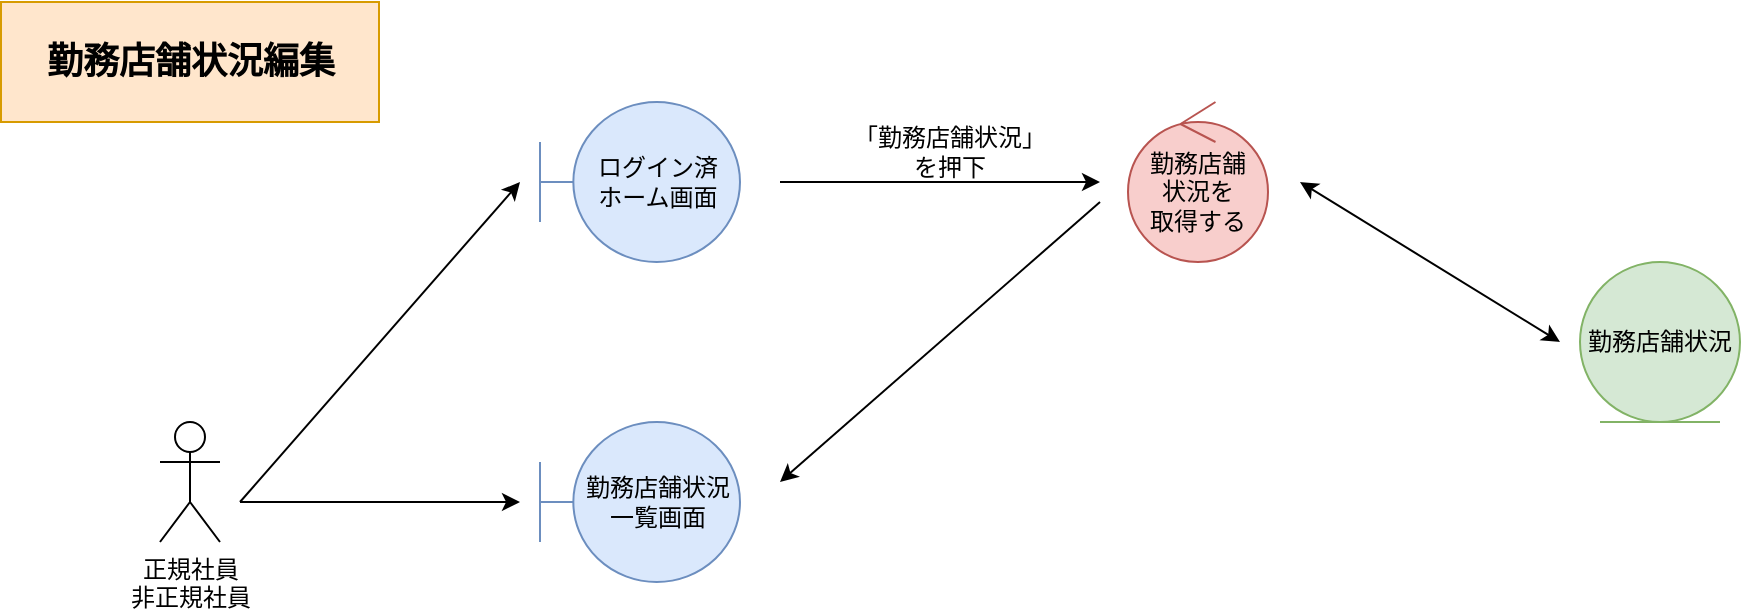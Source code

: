 <mxfile pages="2">
    <diagram id="VOnuF-aF7cOuCYB0CzTn" name="勤務店舗状況参照">
        <mxGraphModel dx="1641" dy="339" grid="1" gridSize="10" guides="1" tooltips="1" connect="1" arrows="1" fold="1" page="1" pageScale="1" pageWidth="827" pageHeight="1169" math="0" shadow="0">
            <root>
                <mxCell id="0"/>
                <mxCell id="1" parent="0"/>
                <mxCell id="s2vveAGJb5CMozrWT6xV-1" value="正規社員&lt;br&gt;非正規社員" style="shape=umlActor;verticalLabelPosition=bottom;verticalAlign=top;html=1;" parent="1" vertex="1">
                    <mxGeometry x="-70" y="280" width="30" height="60" as="geometry"/>
                </mxCell>
                <mxCell id="s2vveAGJb5CMozrWT6xV-2" value="ログイン済&lt;br&gt;ホーム画面" style="shape=umlBoundary;whiteSpace=wrap;html=1;fillColor=#dae8fc;strokeColor=#6c8ebf;" parent="1" vertex="1">
                    <mxGeometry x="120" y="120" width="100" height="80" as="geometry"/>
                </mxCell>
                <mxCell id="s2vveAGJb5CMozrWT6xV-3" value="勤務店舗状況&lt;br&gt;一覧画面" style="shape=umlBoundary;whiteSpace=wrap;html=1;fillColor=#dae8fc;strokeColor=#6c8ebf;" parent="1" vertex="1">
                    <mxGeometry x="120" y="280" width="100" height="80" as="geometry"/>
                </mxCell>
                <mxCell id="s2vveAGJb5CMozrWT6xV-4" value="" style="endArrow=classic;html=1;rounded=0;" parent="1" edge="1">
                    <mxGeometry width="50" height="50" relative="1" as="geometry">
                        <mxPoint x="-30.0" y="320" as="sourcePoint"/>
                        <mxPoint x="110" y="160.0" as="targetPoint"/>
                    </mxGeometry>
                </mxCell>
                <mxCell id="s2vveAGJb5CMozrWT6xV-5" value="「勤務店舗状況」&lt;br&gt;を押下" style="text;html=1;strokeColor=none;fillColor=none;align=center;verticalAlign=middle;whiteSpace=wrap;rounded=0;" parent="1" vertex="1">
                    <mxGeometry x="250" y="130" width="150" height="30" as="geometry"/>
                </mxCell>
                <mxCell id="s2vveAGJb5CMozrWT6xV-6" value="勤務店舗&lt;br&gt;状況を&lt;br&gt;取得する" style="ellipse;shape=umlControl;whiteSpace=wrap;html=1;fillColor=#f8cecc;strokeColor=#b85450;" parent="1" vertex="1">
                    <mxGeometry x="414" y="120" width="70" height="80" as="geometry"/>
                </mxCell>
                <mxCell id="s2vveAGJb5CMozrWT6xV-7" value="" style="endArrow=classic;html=1;rounded=0;startArrow=none;startFill=0;" parent="1" edge="1">
                    <mxGeometry width="50" height="50" relative="1" as="geometry">
                        <mxPoint x="240" y="160.0" as="sourcePoint"/>
                        <mxPoint x="400" y="160.0" as="targetPoint"/>
                    </mxGeometry>
                </mxCell>
                <mxCell id="s2vveAGJb5CMozrWT6xV-8" value="勤務店舗状況" style="ellipse;shape=umlEntity;whiteSpace=wrap;html=1;fillColor=#d5e8d4;strokeColor=#82b366;" parent="1" vertex="1">
                    <mxGeometry x="640" y="200" width="80" height="80" as="geometry"/>
                </mxCell>
                <mxCell id="s2vveAGJb5CMozrWT6xV-9" value="" style="endArrow=classic;html=1;rounded=0;startArrow=classic;startFill=1;" parent="1" edge="1">
                    <mxGeometry width="50" height="50" relative="1" as="geometry">
                        <mxPoint x="500" y="160.0" as="sourcePoint"/>
                        <mxPoint x="630" y="240.0" as="targetPoint"/>
                    </mxGeometry>
                </mxCell>
                <mxCell id="s2vveAGJb5CMozrWT6xV-10" value="" style="endArrow=classic;html=1;rounded=0;" parent="1" edge="1">
                    <mxGeometry width="50" height="50" relative="1" as="geometry">
                        <mxPoint x="-30.0" y="320" as="sourcePoint"/>
                        <mxPoint x="110" y="320" as="targetPoint"/>
                    </mxGeometry>
                </mxCell>
                <mxCell id="s2vveAGJb5CMozrWT6xV-11" value="" style="endArrow=classic;html=1;rounded=0;" parent="1" edge="1">
                    <mxGeometry width="50" height="50" relative="1" as="geometry">
                        <mxPoint x="400" y="170.0" as="sourcePoint"/>
                        <mxPoint x="240" y="310" as="targetPoint"/>
                    </mxGeometry>
                </mxCell>
                <mxCell id="2" value="勤務店舗状況編集" style="rounded=0;whiteSpace=wrap;html=1;fillColor=#ffe6cc;strokeColor=#d79b00;fontStyle=1;fontSize=18;" vertex="1" parent="1">
                    <mxGeometry x="-149.5" y="70" width="189" height="60" as="geometry"/>
                </mxCell>
            </root>
        </mxGraphModel>
    </diagram>
    <diagram id="Nu1HsQQRUUZ-k-Noi1yZ" name="勤務店舗状況編集">
        <mxGraphModel dx="1553" dy="430" grid="1" gridSize="10" guides="1" tooltips="1" connect="1" arrows="1" fold="1" page="1" pageScale="1" pageWidth="827" pageHeight="1169" math="0" shadow="0">
            <root>
                <mxCell id="TD7p9iA7MllBgANEwws7-0"/>
                <mxCell id="TD7p9iA7MllBgANEwws7-1" parent="TD7p9iA7MllBgANEwws7-0"/>
                <mxCell id="bLwl371dbJhzQvK6kAyr-0" value="正規社員&lt;br&gt;非正規社員" style="shape=umlActor;verticalLabelPosition=bottom;verticalAlign=top;html=1;" vertex="1" parent="TD7p9iA7MllBgANEwws7-1">
                    <mxGeometry x="-70" y="280" width="30" height="60" as="geometry"/>
                </mxCell>
                <mxCell id="bLwl371dbJhzQvK6kAyr-1" value="ログイン済&lt;br&gt;ホーム画面" style="shape=umlBoundary;whiteSpace=wrap;html=1;fillColor=#dae8fc;strokeColor=#6c8ebf;" vertex="1" parent="TD7p9iA7MllBgANEwws7-1">
                    <mxGeometry x="120" y="120" width="100" height="80" as="geometry"/>
                </mxCell>
                <mxCell id="bLwl371dbJhzQvK6kAyr-2" value="勤務店舗状況&lt;br&gt;一覧画面" style="shape=umlBoundary;whiteSpace=wrap;html=1;fillColor=#dae8fc;strokeColor=#6c8ebf;" vertex="1" parent="TD7p9iA7MllBgANEwws7-1">
                    <mxGeometry x="120" y="280" width="100" height="80" as="geometry"/>
                </mxCell>
                <mxCell id="bLwl371dbJhzQvK6kAyr-3" value="" style="endArrow=classic;html=1;rounded=0;" edge="1" parent="TD7p9iA7MllBgANEwws7-1">
                    <mxGeometry width="50" height="50" relative="1" as="geometry">
                        <mxPoint x="-30.0" y="320" as="sourcePoint"/>
                        <mxPoint x="110.0" y="160" as="targetPoint"/>
                    </mxGeometry>
                </mxCell>
                <mxCell id="bLwl371dbJhzQvK6kAyr-4" value="「勤務店舗状況」&lt;br&gt;を押下" style="text;html=1;strokeColor=none;fillColor=none;align=center;verticalAlign=middle;whiteSpace=wrap;rounded=0;" vertex="1" parent="TD7p9iA7MllBgANEwws7-1">
                    <mxGeometry x="250" y="130" width="150" height="30" as="geometry"/>
                </mxCell>
                <mxCell id="bLwl371dbJhzQvK6kAyr-5" value="勤務店舗&lt;br&gt;状況を&lt;br&gt;取得する" style="ellipse;shape=umlControl;whiteSpace=wrap;html=1;fillColor=#f8cecc;strokeColor=#b85450;" vertex="1" parent="TD7p9iA7MllBgANEwws7-1">
                    <mxGeometry x="414" y="120" width="70" height="80" as="geometry"/>
                </mxCell>
                <mxCell id="bLwl371dbJhzQvK6kAyr-6" value="" style="endArrow=classic;html=1;rounded=0;startArrow=classic;startFill=1;" edge="1" parent="TD7p9iA7MllBgANEwws7-1">
                    <mxGeometry width="50" height="50" relative="1" as="geometry">
                        <mxPoint x="240.0" y="160" as="sourcePoint"/>
                        <mxPoint x="400.0" y="160" as="targetPoint"/>
                    </mxGeometry>
                </mxCell>
                <mxCell id="bLwl371dbJhzQvK6kAyr-7" value="勤務店舗状況" style="ellipse;shape=umlEntity;whiteSpace=wrap;html=1;fillColor=#d5e8d4;strokeColor=#82b366;" vertex="1" parent="TD7p9iA7MllBgANEwws7-1">
                    <mxGeometry x="640" y="200" width="80" height="80" as="geometry"/>
                </mxCell>
                <mxCell id="bLwl371dbJhzQvK6kAyr-8" value="" style="endArrow=classic;html=1;rounded=0;startArrow=classic;startFill=1;" edge="1" parent="TD7p9iA7MllBgANEwws7-1">
                    <mxGeometry width="50" height="50" relative="1" as="geometry">
                        <mxPoint x="500.0" y="160" as="sourcePoint"/>
                        <mxPoint x="630.0" y="240" as="targetPoint"/>
                    </mxGeometry>
                </mxCell>
                <mxCell id="bLwl371dbJhzQvK6kAyr-9" value="" style="endArrow=classic;html=1;rounded=0;" edge="1" parent="TD7p9iA7MllBgANEwws7-1">
                    <mxGeometry width="50" height="50" relative="1" as="geometry">
                        <mxPoint x="-30.0" y="320" as="sourcePoint"/>
                        <mxPoint x="110.0" y="320" as="targetPoint"/>
                    </mxGeometry>
                </mxCell>
                <mxCell id="bLwl371dbJhzQvK6kAyr-10" value="" style="endArrow=classic;html=1;rounded=0;" edge="1" parent="TD7p9iA7MllBgANEwws7-1">
                    <mxGeometry width="50" height="50" relative="1" as="geometry">
                        <mxPoint x="400.0" y="170" as="sourcePoint"/>
                        <mxPoint x="240.0" y="310" as="targetPoint"/>
                    </mxGeometry>
                </mxCell>
                <mxCell id="bLwl371dbJhzQvK6kAyr-11" value="更新する" style="ellipse;shape=umlControl;whiteSpace=wrap;html=1;fillColor=#f8cecc;strokeColor=#b85450;" vertex="1" parent="TD7p9iA7MllBgANEwws7-1">
                    <mxGeometry x="414" y="280" width="70" height="80" as="geometry"/>
                </mxCell>
                <mxCell id="bLwl371dbJhzQvK6kAyr-12" value="" style="endArrow=classic;html=1;rounded=0;startArrow=none;startFill=0;" edge="1" parent="TD7p9iA7MllBgANEwws7-1">
                    <mxGeometry width="50" height="50" relative="1" as="geometry">
                        <mxPoint x="240.0" y="319.29" as="sourcePoint"/>
                        <mxPoint x="400.0" y="319.29" as="targetPoint"/>
                    </mxGeometry>
                </mxCell>
                <mxCell id="bLwl371dbJhzQvK6kAyr-13" value="" style="endArrow=classic;html=1;rounded=0;startArrow=none;startFill=0;" edge="1" parent="TD7p9iA7MllBgANEwws7-1">
                    <mxGeometry width="50" height="50" relative="1" as="geometry">
                        <mxPoint x="500.0" y="319.29" as="sourcePoint"/>
                        <mxPoint x="630" y="250" as="targetPoint"/>
                    </mxGeometry>
                </mxCell>
            </root>
        </mxGraphModel>
    </diagram>
</mxfile>